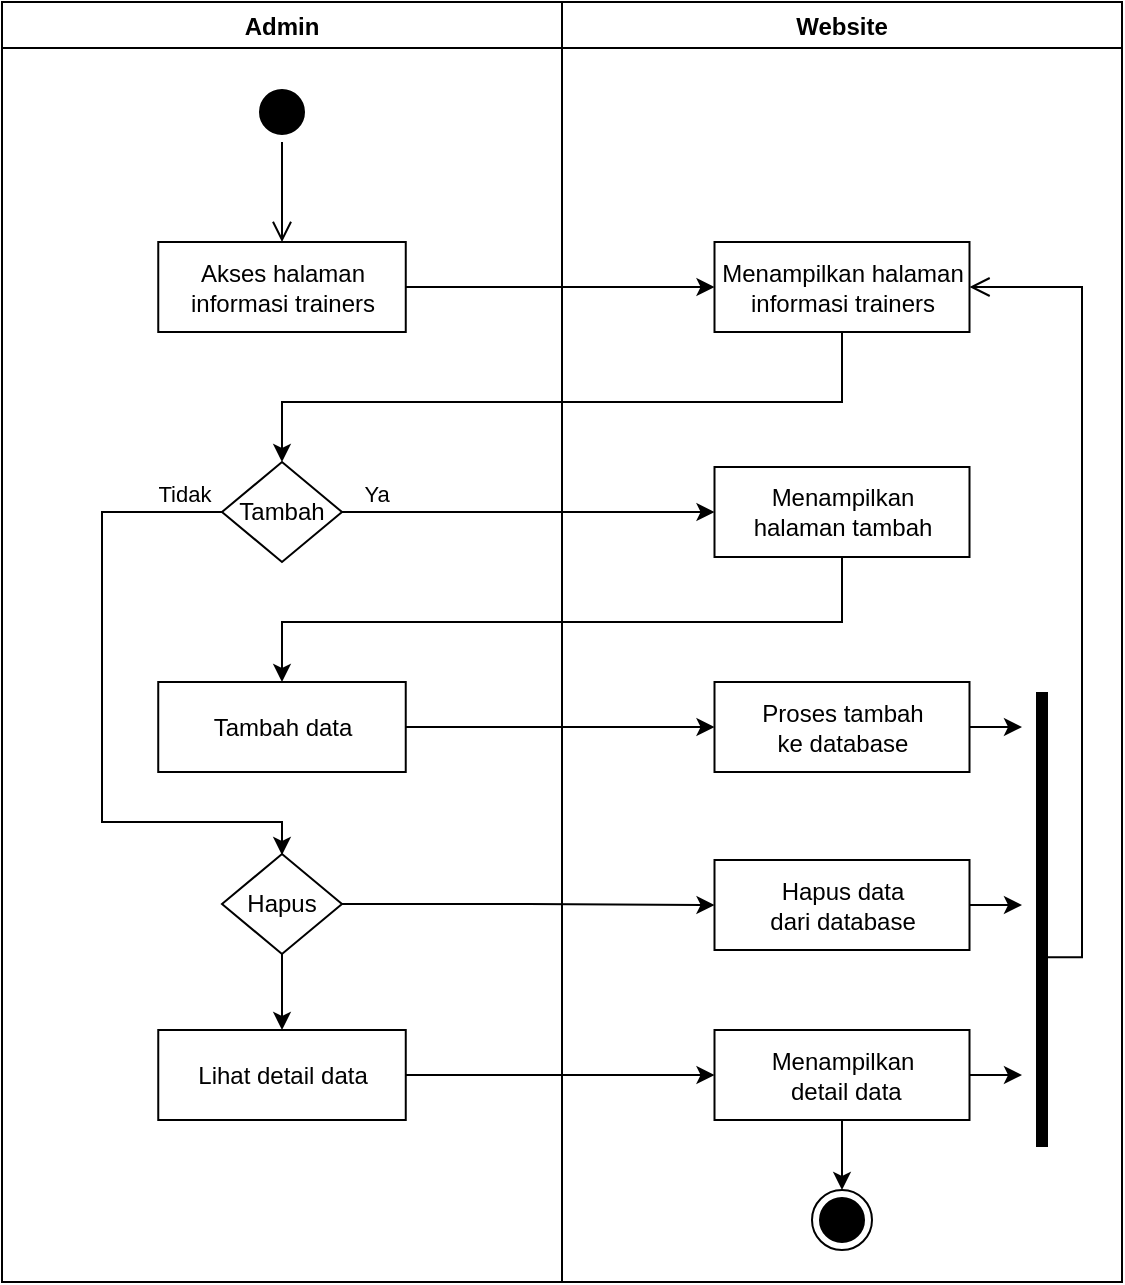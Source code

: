 <mxfile version="20.2.7" type="device"><diagram id="DwyK90Aq_AKK89SgGlNF" name="Page-1"><mxGraphModel dx="1335" dy="654" grid="1" gridSize="10" guides="1" tooltips="1" connect="1" arrows="1" fold="1" page="1" pageScale="1" pageWidth="850" pageHeight="1100" math="0" shadow="0"><root><mxCell id="0"/><mxCell id="1" parent="0"/><mxCell id="rCfjkNo2ZEZQRZR-vDXu-1" value="Website" style="swimlane;fillColor=none;" parent="1" vertex="1"><mxGeometry x="440" y="160" width="280" height="640" as="geometry"/></mxCell><mxCell id="rCfjkNo2ZEZQRZR-vDXu-2" value="Menampilkan halaman&lt;br&gt;informasi trainers" style="html=1;strokeColor=#000000;fillColor=default;" parent="rCfjkNo2ZEZQRZR-vDXu-1" vertex="1"><mxGeometry x="76.25" y="120" width="127.5" height="45" as="geometry"/></mxCell><mxCell id="rCfjkNo2ZEZQRZR-vDXu-3" value="" style="ellipse;html=1;shape=endState;fillColor=#000000;strokeColor=#000000;" parent="rCfjkNo2ZEZQRZR-vDXu-1" vertex="1"><mxGeometry x="125" y="594" width="30" height="30" as="geometry"/></mxCell><mxCell id="rCfjkNo2ZEZQRZR-vDXu-4" value="Menampilkan &lt;br&gt;halaman tambah" style="html=1;strokeColor=#000000;fillColor=default;" parent="rCfjkNo2ZEZQRZR-vDXu-1" vertex="1"><mxGeometry x="76.25" y="232.5" width="127.5" height="45" as="geometry"/></mxCell><mxCell id="rCfjkNo2ZEZQRZR-vDXu-5" value="Proses tambah&lt;br&gt;ke database" style="html=1;strokeColor=#000000;fillColor=default;" parent="rCfjkNo2ZEZQRZR-vDXu-1" vertex="1"><mxGeometry x="76.25" y="340" width="127.5" height="45" as="geometry"/></mxCell><mxCell id="rCfjkNo2ZEZQRZR-vDXu-8" value="Hapus data&lt;br&gt;dari database" style="html=1;strokeColor=#000000;fillColor=default;" parent="rCfjkNo2ZEZQRZR-vDXu-1" vertex="1"><mxGeometry x="76.25" y="429" width="127.5" height="45" as="geometry"/></mxCell><mxCell id="rCfjkNo2ZEZQRZR-vDXu-9" style="edgeStyle=orthogonalEdgeStyle;rounded=0;orthogonalLoop=1;jettySize=auto;html=1;exitX=0.5;exitY=1;exitDx=0;exitDy=0;entryX=0.5;entryY=0;entryDx=0;entryDy=0;" parent="rCfjkNo2ZEZQRZR-vDXu-1" source="rCfjkNo2ZEZQRZR-vDXu-10" target="rCfjkNo2ZEZQRZR-vDXu-3" edge="1"><mxGeometry relative="1" as="geometry"/></mxCell><mxCell id="rCfjkNo2ZEZQRZR-vDXu-10" value="Menampilkan &lt;br&gt;&amp;nbsp;detail data" style="html=1;strokeColor=#000000;fillColor=default;" parent="rCfjkNo2ZEZQRZR-vDXu-1" vertex="1"><mxGeometry x="76.25" y="514" width="127.5" height="45" as="geometry"/></mxCell><mxCell id="rCfjkNo2ZEZQRZR-vDXu-11" value="" style="shape=line;html=1;strokeWidth=6;strokeColor=#000000;rotation=-90;" parent="rCfjkNo2ZEZQRZR-vDXu-1" vertex="1"><mxGeometry x="126.25" y="453.75" width="227.5" height="10" as="geometry"/></mxCell><mxCell id="rCfjkNo2ZEZQRZR-vDXu-12" value="" style="edgeStyle=orthogonalEdgeStyle;html=1;verticalAlign=bottom;endArrow=open;endSize=8;strokeColor=#000000;rounded=0;entryX=1;entryY=0.5;entryDx=0;entryDy=0;exitX=0.417;exitY=0.623;exitDx=0;exitDy=0;exitPerimeter=0;" parent="rCfjkNo2ZEZQRZR-vDXu-1" target="rCfjkNo2ZEZQRZR-vDXu-2" edge="1" source="rCfjkNo2ZEZQRZR-vDXu-11"><mxGeometry relative="1" as="geometry"><mxPoint x="350" y="400" as="targetPoint"/><mxPoint x="260" y="480" as="sourcePoint"/><Array as="points"><mxPoint x="260" y="478"/><mxPoint x="260" y="143"/></Array></mxGeometry></mxCell><mxCell id="rCfjkNo2ZEZQRZR-vDXu-13" value="Admin" style="swimlane;fillColor=none;" parent="1" vertex="1"><mxGeometry x="160" y="160" width="280" height="640" as="geometry"/></mxCell><mxCell id="rCfjkNo2ZEZQRZR-vDXu-14" value="" style="ellipse;html=1;shape=startState;fillColor=#000000;strokeColor=#000000;" parent="rCfjkNo2ZEZQRZR-vDXu-13" vertex="1"><mxGeometry x="125" y="40" width="30" height="30" as="geometry"/></mxCell><mxCell id="rCfjkNo2ZEZQRZR-vDXu-15" value="" style="edgeStyle=orthogonalEdgeStyle;html=1;verticalAlign=bottom;endArrow=open;endSize=8;strokeColor=#000000;rounded=0;" parent="rCfjkNo2ZEZQRZR-vDXu-13" source="rCfjkNo2ZEZQRZR-vDXu-14" edge="1"><mxGeometry relative="1" as="geometry"><mxPoint x="140" y="120" as="targetPoint"/></mxGeometry></mxCell><mxCell id="rCfjkNo2ZEZQRZR-vDXu-16" value="Akses halaman&lt;br&gt;informasi trainers" style="html=1;strokeColor=#000000;fillColor=default;" parent="rCfjkNo2ZEZQRZR-vDXu-13" vertex="1"><mxGeometry x="78.13" y="120" width="123.75" height="45" as="geometry"/></mxCell><mxCell id="rCfjkNo2ZEZQRZR-vDXu-17" style="edgeStyle=orthogonalEdgeStyle;rounded=0;orthogonalLoop=1;jettySize=auto;html=1;exitX=0;exitY=0.5;exitDx=0;exitDy=0;entryX=0.5;entryY=0;entryDx=0;entryDy=0;" parent="rCfjkNo2ZEZQRZR-vDXu-13" source="rCfjkNo2ZEZQRZR-vDXu-18" edge="1"><mxGeometry relative="1" as="geometry"><Array as="points"><mxPoint x="50" y="255"/><mxPoint x="50" y="410"/><mxPoint x="140" y="410"/></Array><mxPoint x="139.995" y="426.5" as="targetPoint"/></mxGeometry></mxCell><mxCell id="rCfjkNo2ZEZQRZR-vDXu-18" value="Tambah" style="rhombus;whiteSpace=wrap;html=1;" parent="rCfjkNo2ZEZQRZR-vDXu-13" vertex="1"><mxGeometry x="110" y="230" width="59.99" height="50" as="geometry"/></mxCell><mxCell id="rCfjkNo2ZEZQRZR-vDXu-19" value="Tambah data" style="html=1;strokeColor=#000000;fillColor=default;" parent="rCfjkNo2ZEZQRZR-vDXu-13" vertex="1"><mxGeometry x="78.12" y="340" width="123.75" height="45" as="geometry"/></mxCell><mxCell id="rCfjkNo2ZEZQRZR-vDXu-23" value="Tidak" style="edgeLabel;html=1;align=center;verticalAlign=middle;resizable=0;points=[];" parent="rCfjkNo2ZEZQRZR-vDXu-13" connectable="0" vertex="1"><mxGeometry x="188.871" y="253" as="geometry"><mxPoint x="-98" y="-7" as="offset"/></mxGeometry></mxCell><mxCell id="rCfjkNo2ZEZQRZR-vDXu-25" style="edgeStyle=orthogonalEdgeStyle;rounded=0;orthogonalLoop=1;jettySize=auto;html=1;exitX=0.5;exitY=1;exitDx=0;exitDy=0;entryX=0.5;entryY=0;entryDx=0;entryDy=0;" parent="rCfjkNo2ZEZQRZR-vDXu-13" source="rCfjkNo2ZEZQRZR-vDXu-26" target="rCfjkNo2ZEZQRZR-vDXu-27" edge="1"><mxGeometry relative="1" as="geometry"/></mxCell><mxCell id="rCfjkNo2ZEZQRZR-vDXu-26" value="Hapus" style="rhombus;whiteSpace=wrap;html=1;" parent="rCfjkNo2ZEZQRZR-vDXu-13" vertex="1"><mxGeometry x="110" y="426" width="59.99" height="50" as="geometry"/></mxCell><mxCell id="rCfjkNo2ZEZQRZR-vDXu-27" value="Lihat detail data" style="html=1;strokeColor=#000000;fillColor=default;" parent="rCfjkNo2ZEZQRZR-vDXu-13" vertex="1"><mxGeometry x="78.13" y="514" width="123.75" height="45" as="geometry"/></mxCell><mxCell id="rCfjkNo2ZEZQRZR-vDXu-28" style="edgeStyle=orthogonalEdgeStyle;rounded=0;orthogonalLoop=1;jettySize=auto;html=1;exitX=1;exitY=0.5;exitDx=0;exitDy=0;strokeColor=#000000;entryX=0;entryY=0.5;entryDx=0;entryDy=0;" parent="1" source="rCfjkNo2ZEZQRZR-vDXu-16" target="rCfjkNo2ZEZQRZR-vDXu-2" edge="1"><mxGeometry relative="1" as="geometry"><mxPoint x="560" y="225" as="targetPoint"/><Array as="points"><mxPoint x="500" y="303"/><mxPoint x="510" y="303"/></Array></mxGeometry></mxCell><mxCell id="rCfjkNo2ZEZQRZR-vDXu-29" style="edgeStyle=orthogonalEdgeStyle;rounded=0;orthogonalLoop=1;jettySize=auto;html=1;exitX=0.5;exitY=1;exitDx=0;exitDy=0;strokeColor=#000000;entryX=0.5;entryY=0;entryDx=0;entryDy=0;" parent="1" source="rCfjkNo2ZEZQRZR-vDXu-2" target="rCfjkNo2ZEZQRZR-vDXu-18" edge="1"><mxGeometry relative="1" as="geometry"><Array as="points"><mxPoint x="580" y="360"/><mxPoint x="300" y="360"/></Array><mxPoint x="580" y="390" as="targetPoint"/></mxGeometry></mxCell><mxCell id="rCfjkNo2ZEZQRZR-vDXu-30" style="edgeStyle=orthogonalEdgeStyle;rounded=0;orthogonalLoop=1;jettySize=auto;html=1;exitX=1;exitY=0.5;exitDx=0;exitDy=0;entryX=0;entryY=0.5;entryDx=0;entryDy=0;" parent="1" source="rCfjkNo2ZEZQRZR-vDXu-18" target="rCfjkNo2ZEZQRZR-vDXu-4" edge="1"><mxGeometry relative="1" as="geometry"/></mxCell><mxCell id="rCfjkNo2ZEZQRZR-vDXu-31" value="Ya" style="edgeLabel;html=1;align=center;verticalAlign=middle;resizable=0;points=[];" parent="rCfjkNo2ZEZQRZR-vDXu-30" connectable="0" vertex="1"><mxGeometry x="-0.815" y="2" relative="1" as="geometry"><mxPoint y="-7" as="offset"/></mxGeometry></mxCell><mxCell id="rCfjkNo2ZEZQRZR-vDXu-32" style="edgeStyle=orthogonalEdgeStyle;rounded=0;orthogonalLoop=1;jettySize=auto;html=1;exitX=0.5;exitY=1;exitDx=0;exitDy=0;entryX=0.5;entryY=0;entryDx=0;entryDy=0;" parent="1" source="rCfjkNo2ZEZQRZR-vDXu-4" target="rCfjkNo2ZEZQRZR-vDXu-19" edge="1"><mxGeometry relative="1" as="geometry"><Array as="points"><mxPoint x="580" y="470"/><mxPoint x="300" y="470"/></Array></mxGeometry></mxCell><mxCell id="rCfjkNo2ZEZQRZR-vDXu-33" style="edgeStyle=orthogonalEdgeStyle;rounded=0;orthogonalLoop=1;jettySize=auto;html=1;exitX=1;exitY=0.5;exitDx=0;exitDy=0;entryX=0;entryY=0.5;entryDx=0;entryDy=0;" parent="1" source="rCfjkNo2ZEZQRZR-vDXu-19" target="rCfjkNo2ZEZQRZR-vDXu-5" edge="1"><mxGeometry relative="1" as="geometry"/></mxCell><mxCell id="rCfjkNo2ZEZQRZR-vDXu-38" style="edgeStyle=orthogonalEdgeStyle;rounded=0;orthogonalLoop=1;jettySize=auto;html=1;exitX=1;exitY=0.5;exitDx=0;exitDy=0;entryX=0;entryY=0.5;entryDx=0;entryDy=0;" parent="1" source="rCfjkNo2ZEZQRZR-vDXu-26" target="rCfjkNo2ZEZQRZR-vDXu-8" edge="1"><mxGeometry relative="1" as="geometry"/></mxCell><mxCell id="rCfjkNo2ZEZQRZR-vDXu-39" style="edgeStyle=orthogonalEdgeStyle;rounded=0;orthogonalLoop=1;jettySize=auto;html=1;exitX=1;exitY=0.5;exitDx=0;exitDy=0;entryX=0;entryY=0.5;entryDx=0;entryDy=0;" parent="1" source="rCfjkNo2ZEZQRZR-vDXu-27" target="rCfjkNo2ZEZQRZR-vDXu-10" edge="1"><mxGeometry relative="1" as="geometry"/></mxCell><mxCell id="rCfjkNo2ZEZQRZR-vDXu-40" style="edgeStyle=orthogonalEdgeStyle;rounded=0;orthogonalLoop=1;jettySize=auto;html=1;exitX=1;exitY=0.5;exitDx=0;exitDy=0;" parent="1" source="rCfjkNo2ZEZQRZR-vDXu-10" edge="1"><mxGeometry relative="1" as="geometry"><mxPoint x="670" y="696.333" as="targetPoint"/></mxGeometry></mxCell><mxCell id="rCfjkNo2ZEZQRZR-vDXu-41" style="edgeStyle=orthogonalEdgeStyle;rounded=0;orthogonalLoop=1;jettySize=auto;html=1;exitX=1;exitY=0.5;exitDx=0;exitDy=0;" parent="1" source="rCfjkNo2ZEZQRZR-vDXu-8" edge="1"><mxGeometry relative="1" as="geometry"><mxPoint x="670" y="611.667" as="targetPoint"/></mxGeometry></mxCell><mxCell id="rCfjkNo2ZEZQRZR-vDXu-43" style="edgeStyle=orthogonalEdgeStyle;rounded=0;orthogonalLoop=1;jettySize=auto;html=1;exitX=1;exitY=0.5;exitDx=0;exitDy=0;" parent="1" source="rCfjkNo2ZEZQRZR-vDXu-5" edge="1"><mxGeometry relative="1" as="geometry"><mxPoint x="670" y="522.333" as="targetPoint"/></mxGeometry></mxCell></root></mxGraphModel></diagram></mxfile>
